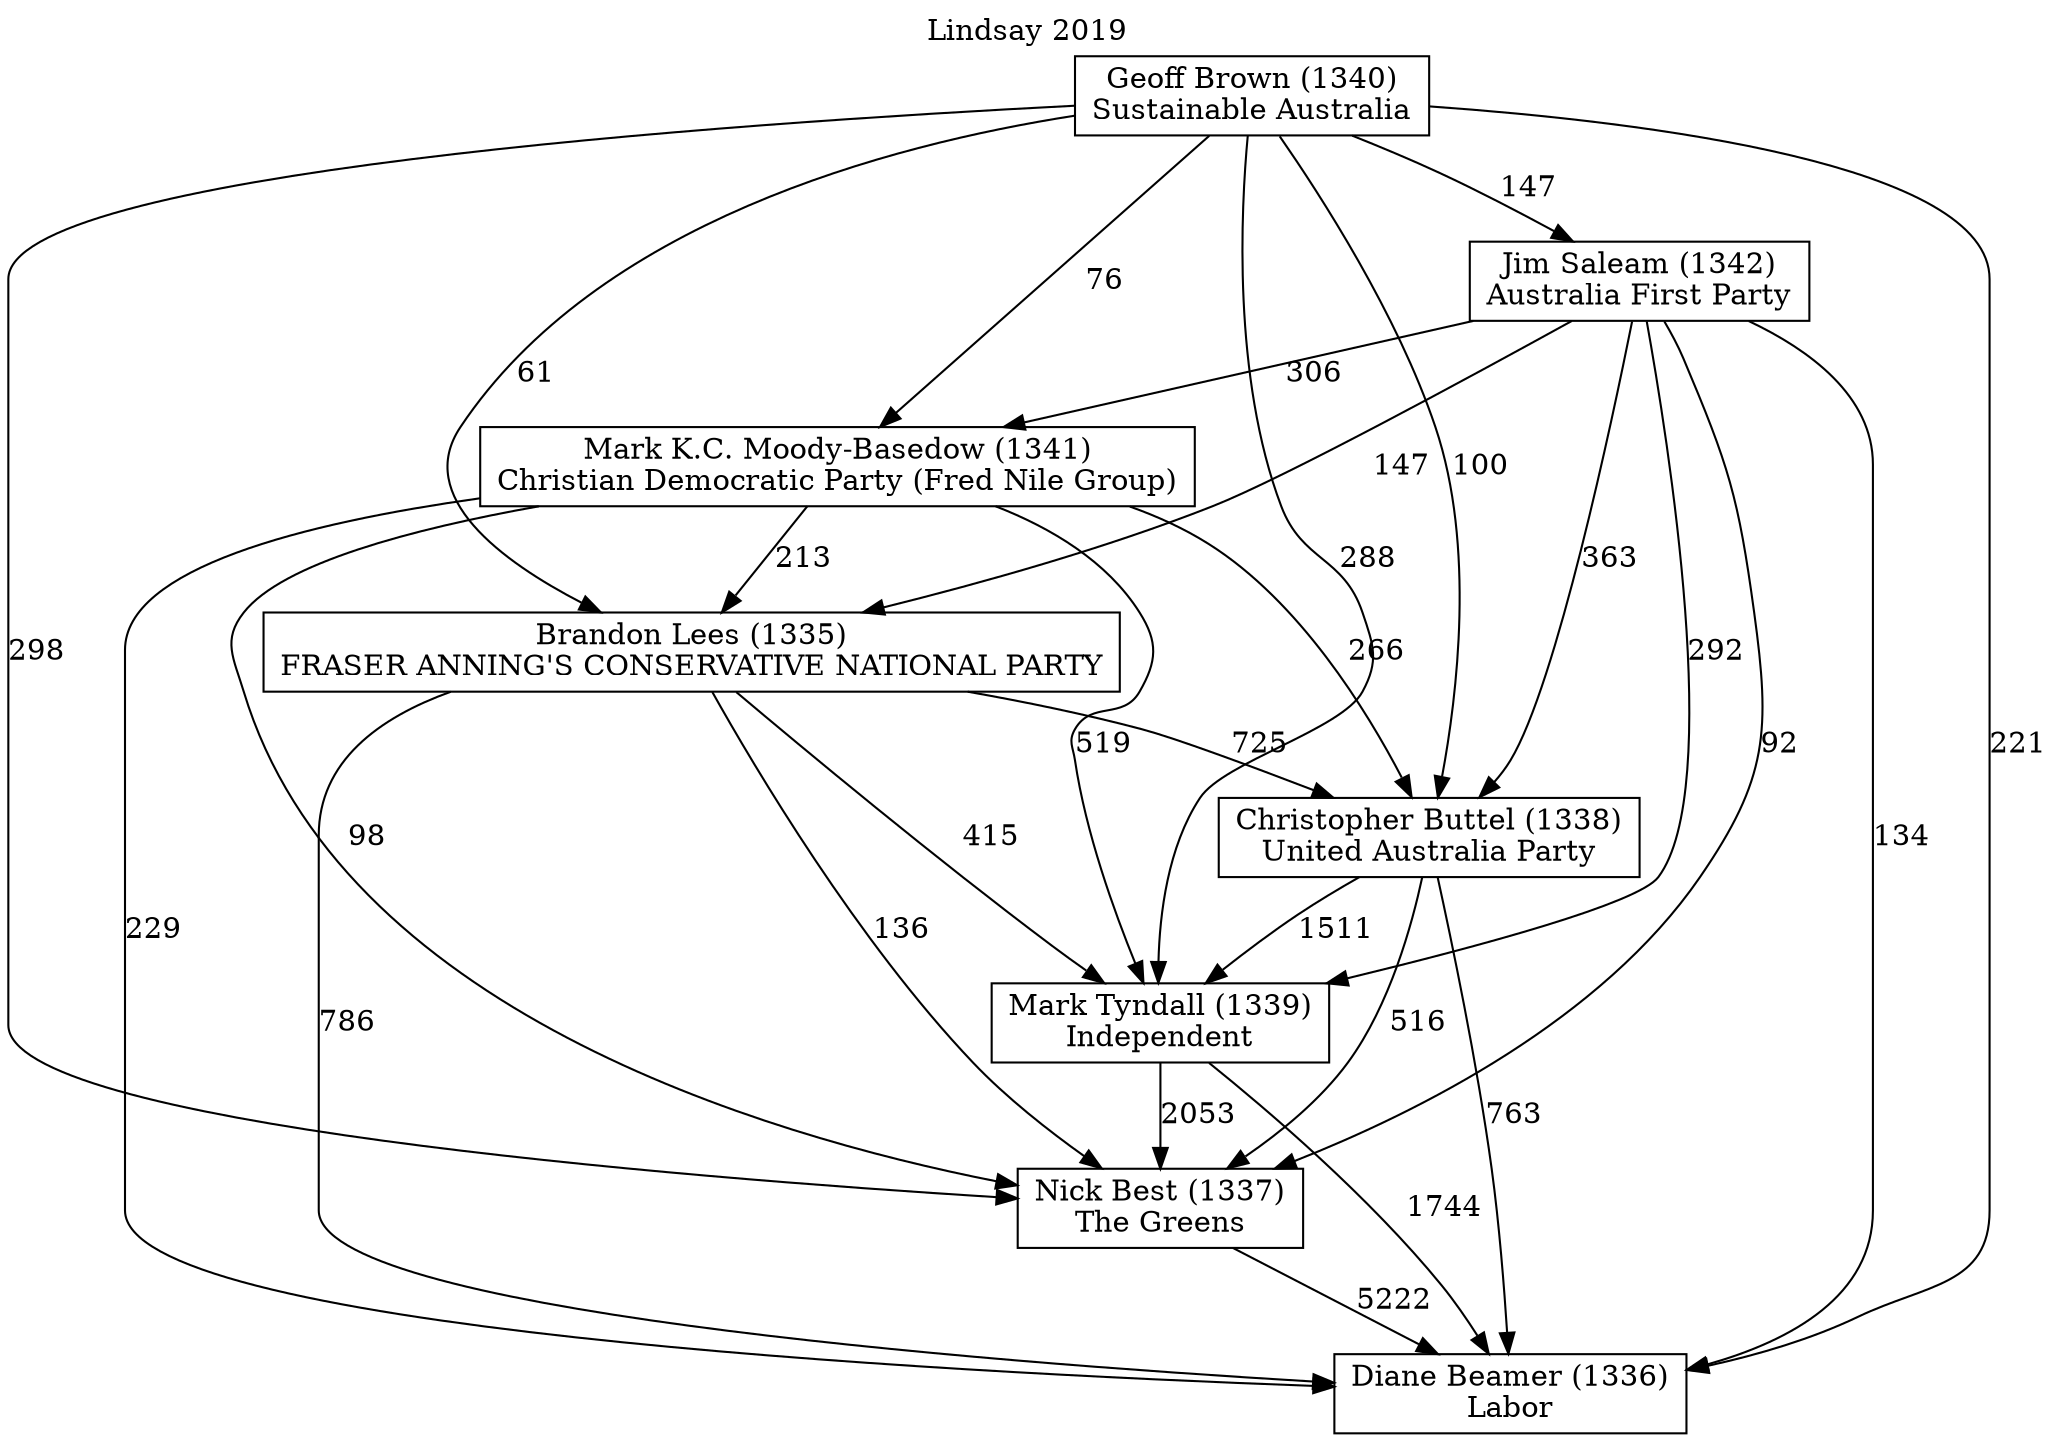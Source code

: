 // House preference flow
digraph "Diane Beamer (1336)_Lindsay_2019" {
	graph [label="Lindsay 2019" labelloc=t mclimit=10]
	node [shape=box]
	"Brandon Lees (1335)" [label="Brandon Lees (1335)
FRASER ANNING'S CONSERVATIVE NATIONAL PARTY"]
	"Christopher Buttel (1338)" [label="Christopher Buttel (1338)
United Australia Party"]
	"Diane Beamer (1336)" [label="Diane Beamer (1336)
Labor"]
	"Geoff Brown (1340)" [label="Geoff Brown (1340)
Sustainable Australia"]
	"Jim Saleam (1342)" [label="Jim Saleam (1342)
Australia First Party"]
	"Mark K.C. Moody-Basedow (1341)" [label="Mark K.C. Moody-Basedow (1341)
Christian Democratic Party (Fred Nile Group)"]
	"Mark Tyndall (1339)" [label="Mark Tyndall (1339)
Independent"]
	"Nick Best (1337)" [label="Nick Best (1337)
The Greens"]
	"Brandon Lees (1335)" -> "Christopher Buttel (1338)" [label=725]
	"Brandon Lees (1335)" -> "Diane Beamer (1336)" [label=786]
	"Brandon Lees (1335)" -> "Mark Tyndall (1339)" [label=415]
	"Brandon Lees (1335)" -> "Nick Best (1337)" [label=136]
	"Christopher Buttel (1338)" -> "Diane Beamer (1336)" [label=763]
	"Christopher Buttel (1338)" -> "Mark Tyndall (1339)" [label=1511]
	"Christopher Buttel (1338)" -> "Nick Best (1337)" [label=516]
	"Geoff Brown (1340)" -> "Brandon Lees (1335)" [label=61]
	"Geoff Brown (1340)" -> "Christopher Buttel (1338)" [label=100]
	"Geoff Brown (1340)" -> "Diane Beamer (1336)" [label=221]
	"Geoff Brown (1340)" -> "Jim Saleam (1342)" [label=147]
	"Geoff Brown (1340)" -> "Mark K.C. Moody-Basedow (1341)" [label=76]
	"Geoff Brown (1340)" -> "Mark Tyndall (1339)" [label=288]
	"Geoff Brown (1340)" -> "Nick Best (1337)" [label=298]
	"Jim Saleam (1342)" -> "Brandon Lees (1335)" [label=147]
	"Jim Saleam (1342)" -> "Christopher Buttel (1338)" [label=363]
	"Jim Saleam (1342)" -> "Diane Beamer (1336)" [label=134]
	"Jim Saleam (1342)" -> "Mark K.C. Moody-Basedow (1341)" [label=306]
	"Jim Saleam (1342)" -> "Mark Tyndall (1339)" [label=292]
	"Jim Saleam (1342)" -> "Nick Best (1337)" [label=92]
	"Mark K.C. Moody-Basedow (1341)" -> "Brandon Lees (1335)" [label=213]
	"Mark K.C. Moody-Basedow (1341)" -> "Christopher Buttel (1338)" [label=266]
	"Mark K.C. Moody-Basedow (1341)" -> "Diane Beamer (1336)" [label=229]
	"Mark K.C. Moody-Basedow (1341)" -> "Mark Tyndall (1339)" [label=519]
	"Mark K.C. Moody-Basedow (1341)" -> "Nick Best (1337)" [label=98]
	"Mark Tyndall (1339)" -> "Diane Beamer (1336)" [label=1744]
	"Mark Tyndall (1339)" -> "Nick Best (1337)" [label=2053]
	"Nick Best (1337)" -> "Diane Beamer (1336)" [label=5222]
}
